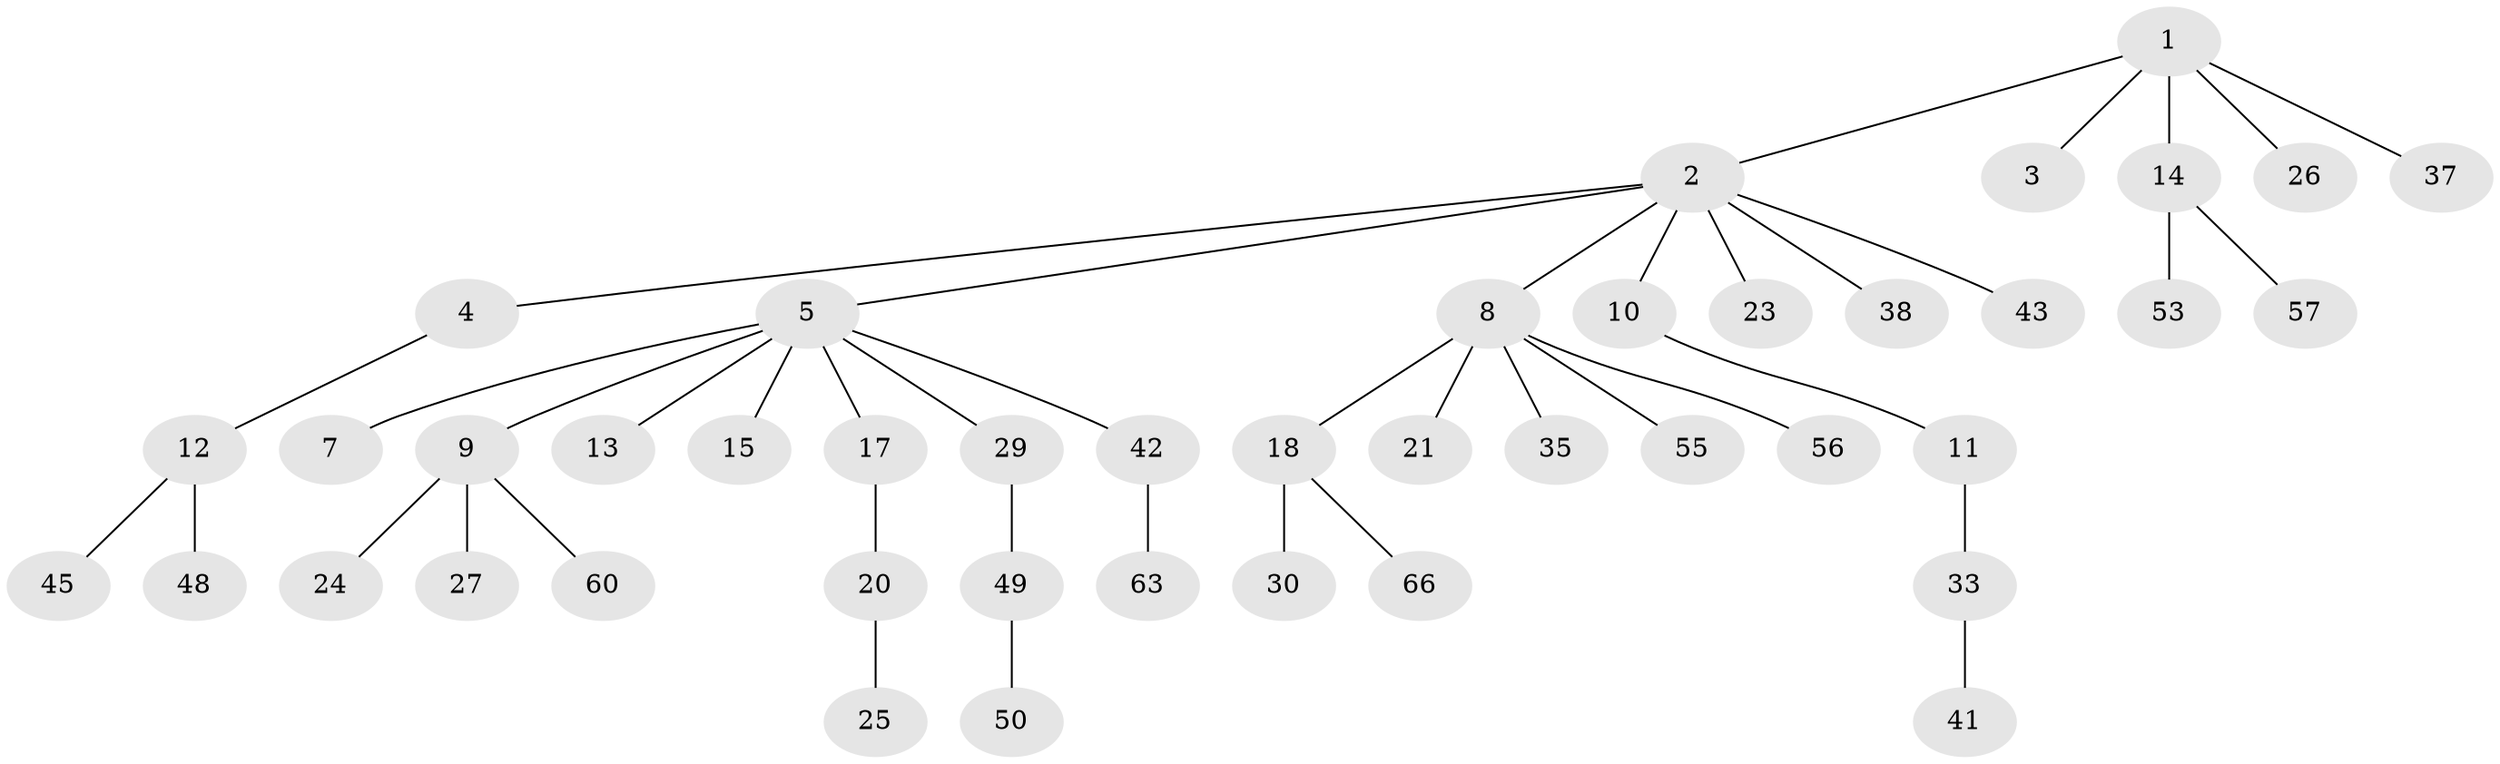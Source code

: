 // original degree distribution, {5: 0.014925373134328358, 9: 0.029850746268656716, 1: 0.5223880597014925, 2: 0.2537313432835821, 4: 0.05970149253731343, 3: 0.11940298507462686}
// Generated by graph-tools (version 1.1) at 2025/42/03/06/25 10:42:02]
// undirected, 43 vertices, 42 edges
graph export_dot {
graph [start="1"]
  node [color=gray90,style=filled];
  1 [super="+6"];
  2 [super="+67"];
  3;
  4;
  5 [super="+32"];
  7 [super="+36"];
  8 [super="+16"];
  9 [super="+22"];
  10 [super="+31"];
  11 [super="+19"];
  12 [super="+44"];
  13;
  14 [super="+28"];
  15;
  17;
  18 [super="+34"];
  20 [super="+62"];
  21 [super="+64"];
  23 [super="+40"];
  24 [super="+58"];
  25 [super="+47"];
  26;
  27;
  29 [super="+46"];
  30;
  33 [super="+39"];
  35 [super="+65"];
  37;
  38;
  41;
  42 [super="+52"];
  43 [super="+59"];
  45;
  48 [super="+51"];
  49 [super="+61"];
  50;
  53 [super="+54"];
  55;
  56;
  57;
  60;
  63;
  66;
  1 -- 2;
  1 -- 3;
  1 -- 14;
  1 -- 26;
  1 -- 37;
  2 -- 4;
  2 -- 5;
  2 -- 8;
  2 -- 10;
  2 -- 23;
  2 -- 38;
  2 -- 43;
  4 -- 12;
  5 -- 7;
  5 -- 9;
  5 -- 13;
  5 -- 15;
  5 -- 17;
  5 -- 29;
  5 -- 42;
  8 -- 18;
  8 -- 55;
  8 -- 56;
  8 -- 35;
  8 -- 21;
  9 -- 24;
  9 -- 27;
  9 -- 60;
  10 -- 11;
  11 -- 33;
  12 -- 45;
  12 -- 48;
  14 -- 53;
  14 -- 57;
  17 -- 20;
  18 -- 30;
  18 -- 66;
  20 -- 25;
  29 -- 49;
  33 -- 41;
  42 -- 63;
  49 -- 50;
}

